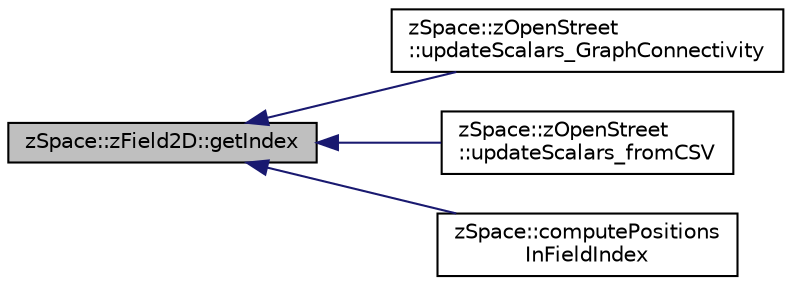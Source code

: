 digraph "zSpace::zField2D::getIndex"
{
  edge [fontname="Helvetica",fontsize="10",labelfontname="Helvetica",labelfontsize="10"];
  node [fontname="Helvetica",fontsize="10",shape=record];
  rankdir="LR";
  Node16 [label="zSpace::zField2D::getIndex",height=0.2,width=0.4,color="black", fillcolor="grey75", style="filled", fontcolor="black"];
  Node16 -> Node17 [dir="back",color="midnightblue",fontsize="10",style="solid",fontname="Helvetica"];
  Node17 [label="zSpace::zOpenStreet\l::updateScalars_GraphConnectivity",height=0.2,width=0.4,color="black", fillcolor="white", style="filled",URL="$classz_space_1_1z_open_street.html#a832d06aa1ecf8fed5e82b6447a0cf278",tooltip="This method updates the scalars in the scalar field based on input graph connectivity. "];
  Node16 -> Node18 [dir="back",color="midnightblue",fontsize="10",style="solid",fontname="Helvetica"];
  Node18 [label="zSpace::zOpenStreet\l::updateScalars_fromCSV",height=0.2,width=0.4,color="black", fillcolor="white", style="filled",URL="$classz_space_1_1z_open_street.html#a29a65dc5d728c2f8411b451ec56ec65f"];
  Node16 -> Node19 [dir="back",color="midnightblue",fontsize="10",style="solid",fontname="Helvetica"];
  Node19 [label="zSpace::computePositions\lInFieldIndex",height=0.2,width=0.4,color="black", fillcolor="white", style="filled",URL="$group__z_field2_d_utilities.html#ga77605acb8c8722a5914d6aa834df482b",tooltip="This method computes the field index of each input position and stores them in a container per field ..."];
}
